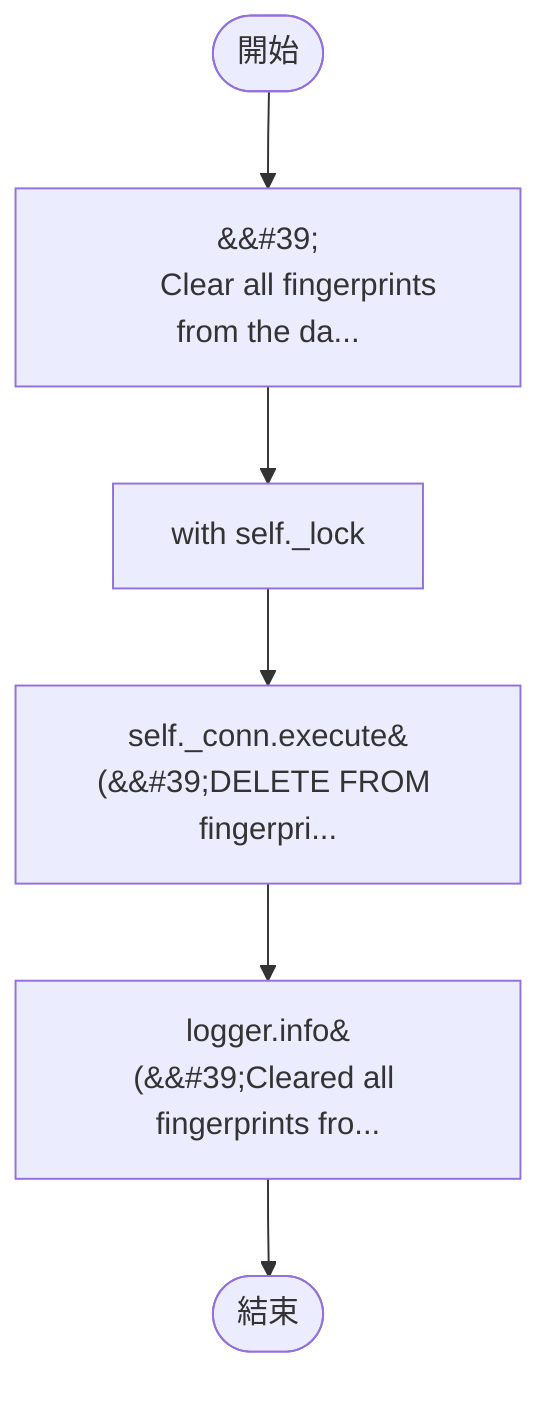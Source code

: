 flowchart TB
    n1([開始])
    n2([結束])
    n3[&amp;&#35;39;\n        Clear all fingerprints from the da...]
    n4[with self._lock]
    n5[self._conn.execute&#40;&amp;&#35;39;DELETE FROM fingerpri...]
    n6[logger.info&#40;&amp;&#35;39;Cleared all fingerprints fro...]
    n1 --> n3
    n3 --> n4
    n4 --> n5
    n5 --> n6
    n6 --> n2
